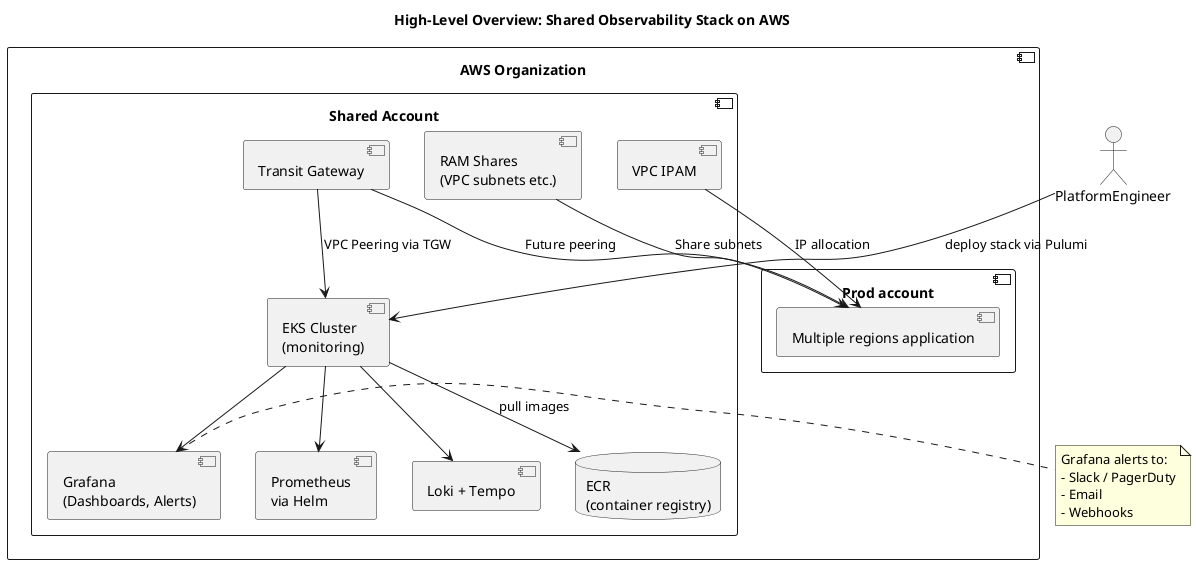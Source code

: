@startuml
title High-Level Overview: Shared Observability Stack on AWS

actor PlatformEngineer as User

component "AWS Organization" {
  component "Shared Account" {
    component "EKS Cluster\n(monitoring)" as EKS
    component "Prometheus\nvia Helm" as Prometheus
    component "Grafana\n(Dashboards, Alerts)" as Grafana
    component "Loki + Tempo" as LokiTempo
    component "VPC IPAM" as IPAM
    component "Transit Gateway" as TGW
    component "RAM Shares\n(VPC subnets etc.)" as RAM
    database "ECR\n(container registry)" as ECR
  }

  component "Prod account" {
    component "Multiple regions application" as CellVPC
  }
}

User --> EKS : deploy stack via Pulumi
EKS --> Prometheus
EKS --> Grafana
EKS --> LokiTempo
EKS --> ECR : pull images

TGW --> EKS : VPC Peering via TGW
TGW --> CellVPC : Future peering

IPAM --> CellVPC : IP allocation
RAM --> CellVPC : Share subnets

note right of Grafana
Grafana alerts to:
- Slack / PagerDuty
- Email
- Webhooks
end note

@enduml
